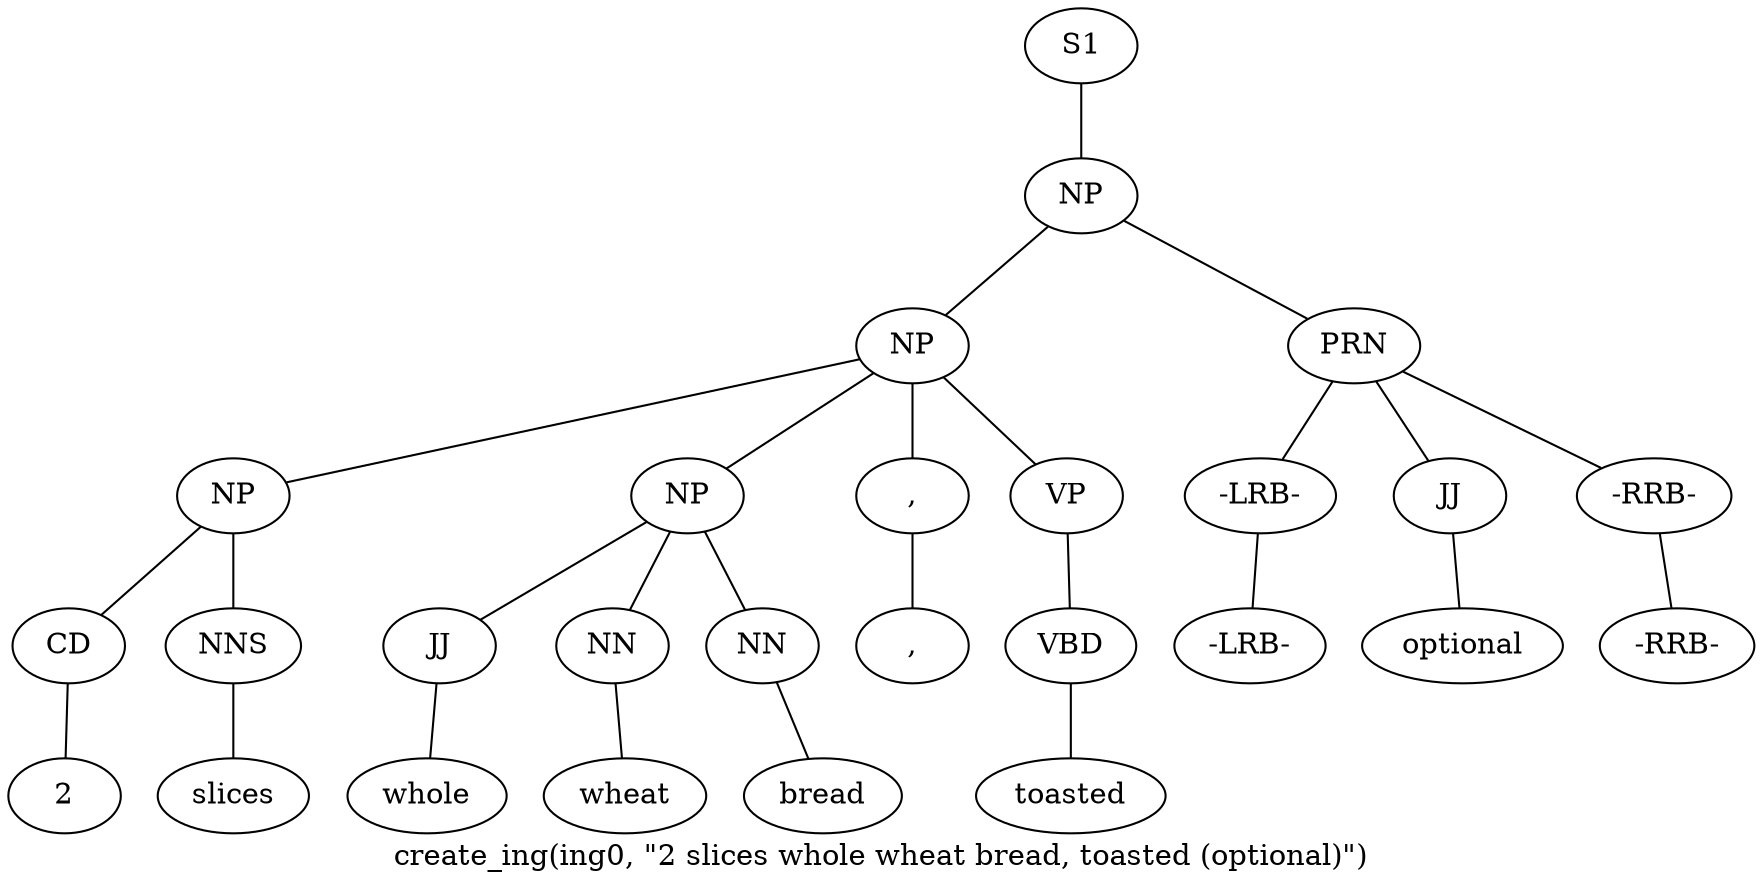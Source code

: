graph SyntaxGraph {
	label = "create_ing(ing0, \"2 slices whole wheat bread, toasted (optional)\")";
	Node0 [label="S1"];
	Node1 [label="NP"];
	Node2 [label="NP"];
	Node3 [label="NP"];
	Node4 [label="CD"];
	Node5 [label="2"];
	Node6 [label="NNS"];
	Node7 [label="slices"];
	Node8 [label="NP"];
	Node9 [label="JJ"];
	Node10 [label="whole"];
	Node11 [label="NN"];
	Node12 [label="wheat"];
	Node13 [label="NN"];
	Node14 [label="bread"];
	Node15 [label=","];
	Node16 [label=","];
	Node17 [label="VP"];
	Node18 [label="VBD"];
	Node19 [label="toasted"];
	Node20 [label="PRN"];
	Node21 [label="-LRB-"];
	Node22 [label="-LRB-"];
	Node23 [label="JJ"];
	Node24 [label="optional"];
	Node25 [label="-RRB-"];
	Node26 [label="-RRB-"];

	Node0 -- Node1;
	Node1 -- Node2;
	Node1 -- Node20;
	Node2 -- Node3;
	Node2 -- Node8;
	Node2 -- Node15;
	Node2 -- Node17;
	Node3 -- Node4;
	Node3 -- Node6;
	Node4 -- Node5;
	Node6 -- Node7;
	Node8 -- Node9;
	Node8 -- Node11;
	Node8 -- Node13;
	Node9 -- Node10;
	Node11 -- Node12;
	Node13 -- Node14;
	Node15 -- Node16;
	Node17 -- Node18;
	Node18 -- Node19;
	Node20 -- Node21;
	Node20 -- Node23;
	Node20 -- Node25;
	Node21 -- Node22;
	Node23 -- Node24;
	Node25 -- Node26;
}